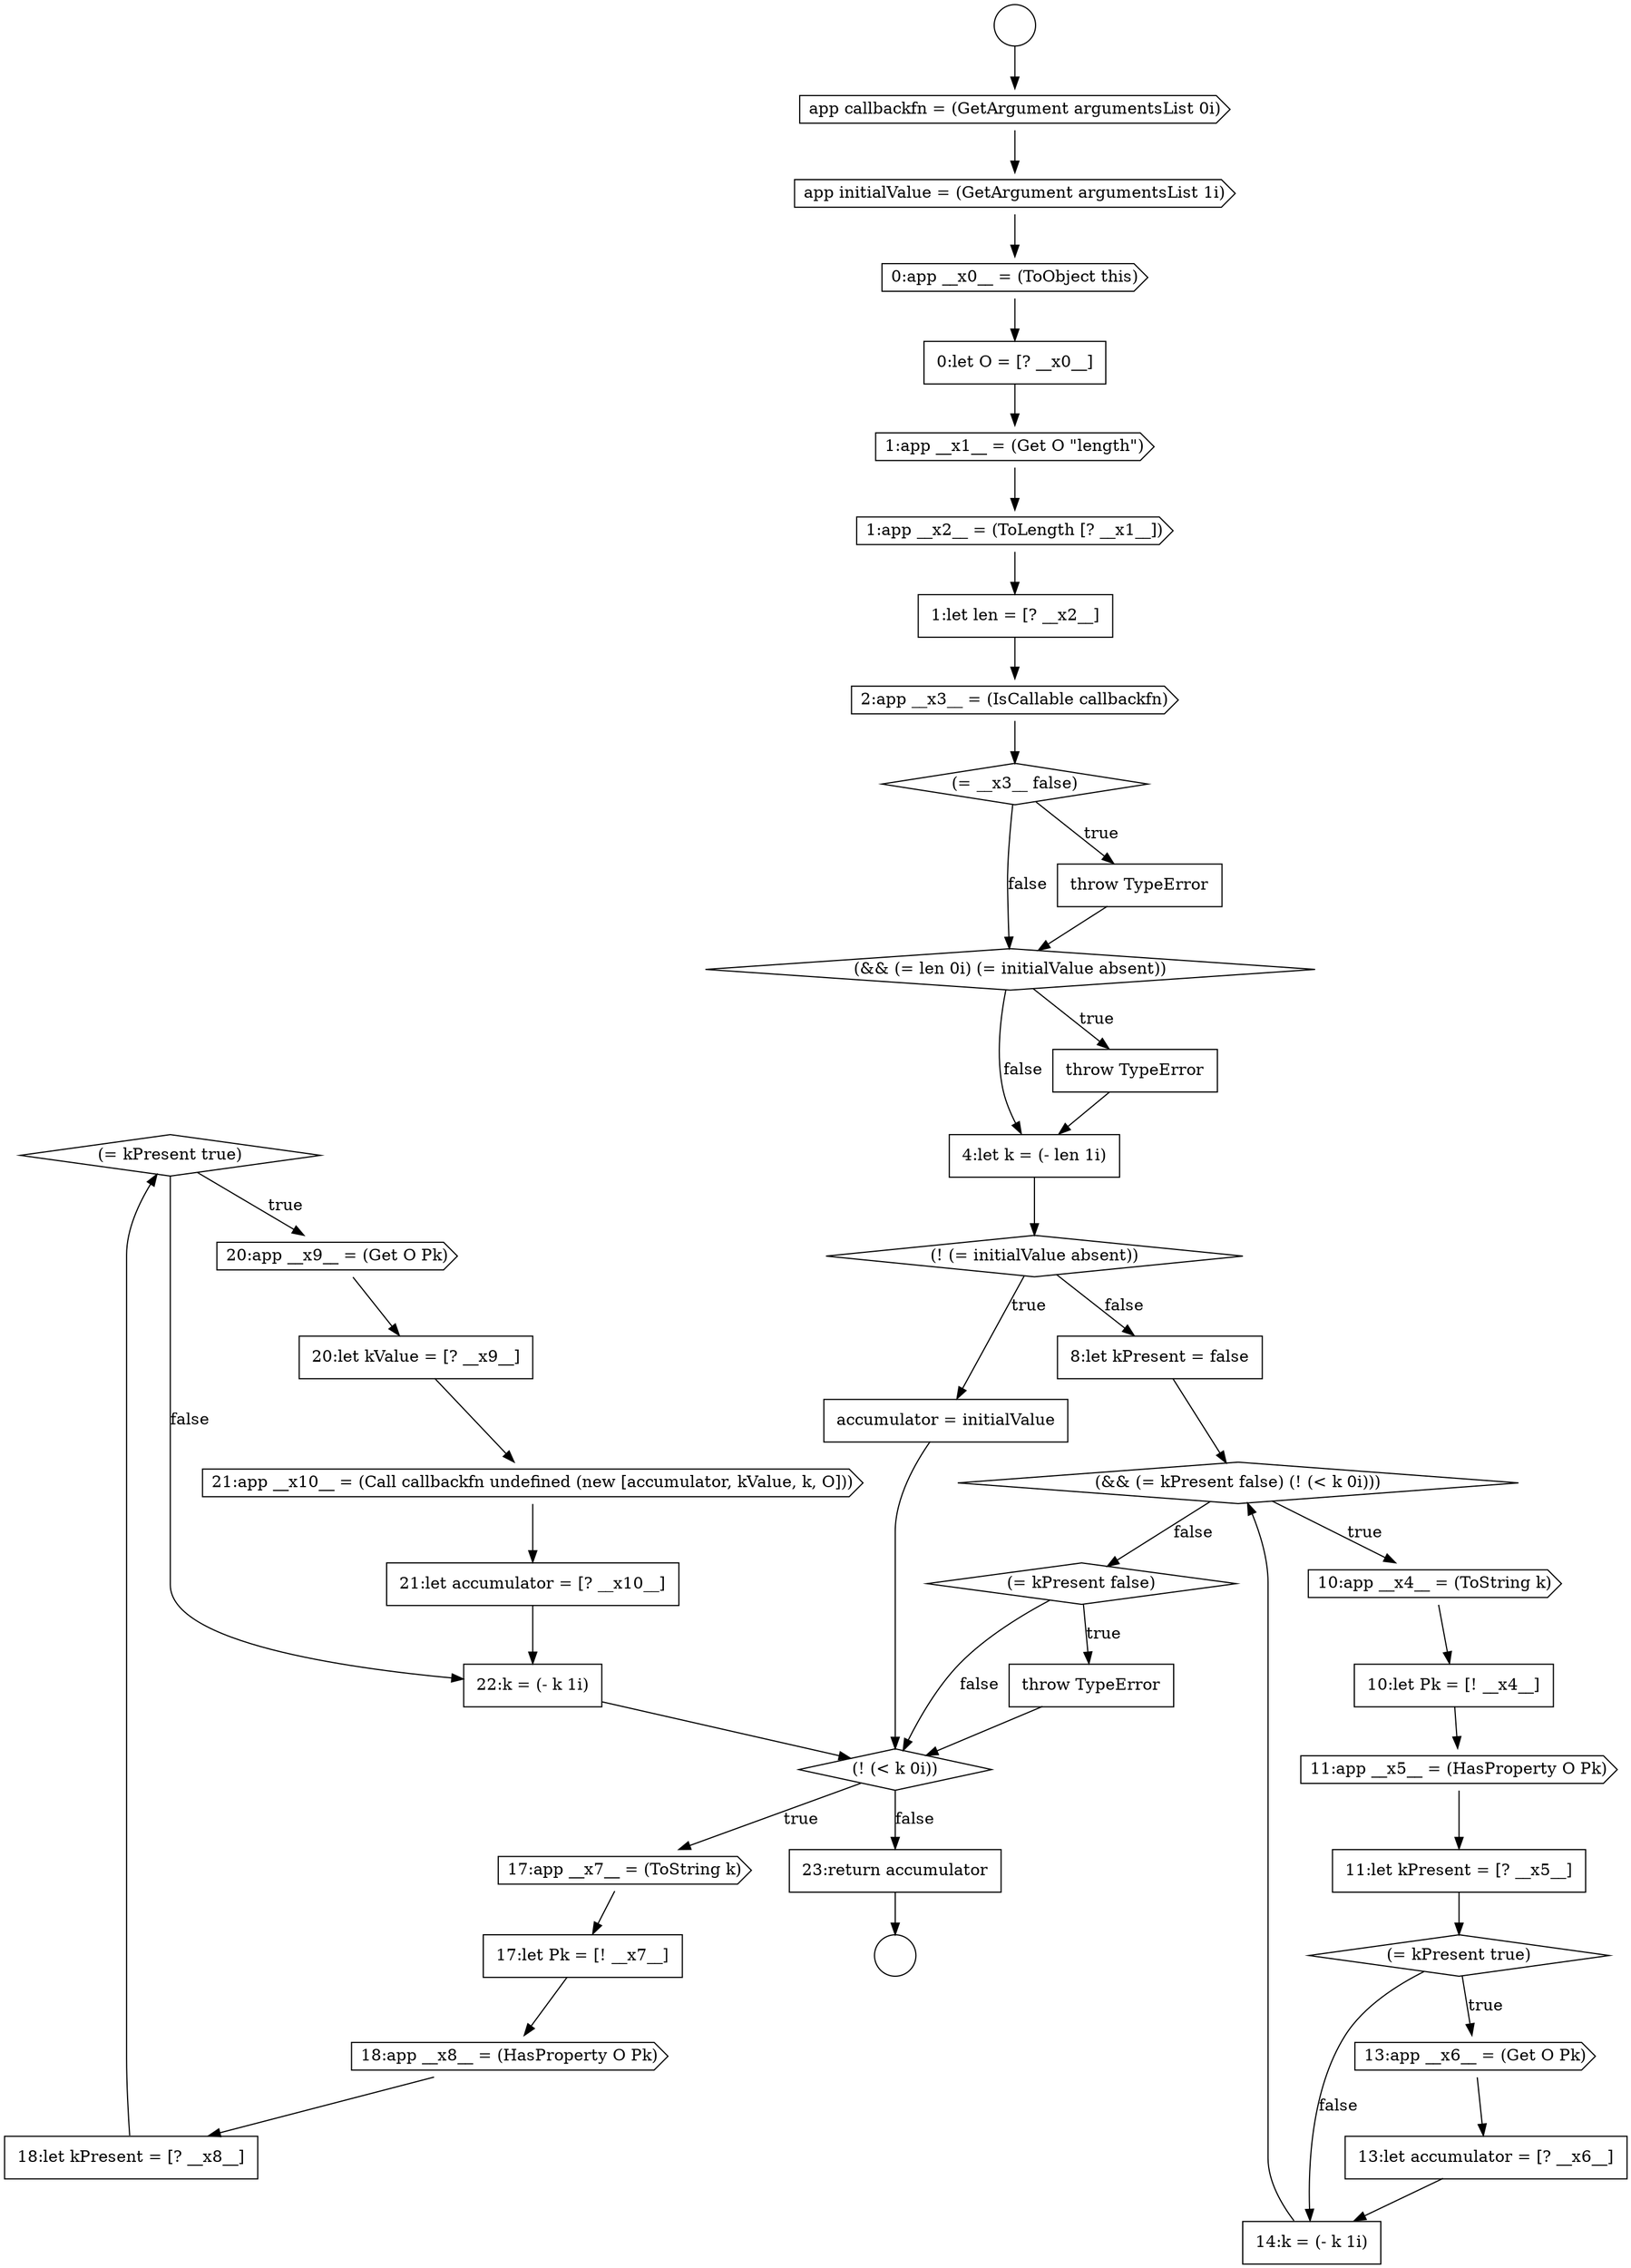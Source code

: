 digraph {
  node14343 [shape=diamond, label=<<font color="black">(= kPresent true)</font>> color="black" fillcolor="white" style=filled]
  node14324 [shape=diamond, label=<<font color="black">(! (= initialValue absent))</font>> color="black" fillcolor="white" style=filled]
  node14347 [shape=none, margin=0, label=<<font color="black">
    <table border="0" cellborder="1" cellspacing="0" cellpadding="10">
      <tr><td align="left">21:let accumulator = [? __x10__]</td></tr>
    </table>
  </font>> color="black" fillcolor="white" style=filled]
  node14342 [shape=none, margin=0, label=<<font color="black">
    <table border="0" cellborder="1" cellspacing="0" cellpadding="10">
      <tr><td align="left">18:let kPresent = [? __x8__]</td></tr>
    </table>
  </font>> color="black" fillcolor="white" style=filled]
  node14323 [shape=none, margin=0, label=<<font color="black">
    <table border="0" cellborder="1" cellspacing="0" cellpadding="10">
      <tr><td align="left">4:let k = (- len 1i)</td></tr>
    </table>
  </font>> color="black" fillcolor="white" style=filled]
  node14335 [shape=none, margin=0, label=<<font color="black">
    <table border="0" cellborder="1" cellspacing="0" cellpadding="10">
      <tr><td align="left">14:k = (- k 1i)</td></tr>
    </table>
  </font>> color="black" fillcolor="white" style=filled]
  node14326 [shape=none, margin=0, label=<<font color="black">
    <table border="0" cellborder="1" cellspacing="0" cellpadding="10">
      <tr><td align="left">8:let kPresent = false</td></tr>
    </table>
  </font>> color="black" fillcolor="white" style=filled]
  node14341 [shape=cds, label=<<font color="black">18:app __x8__ = (HasProperty O Pk)</font>> color="black" fillcolor="white" style=filled]
  node14322 [shape=none, margin=0, label=<<font color="black">
    <table border="0" cellborder="1" cellspacing="0" cellpadding="10">
      <tr><td align="left">throw TypeError</td></tr>
    </table>
  </font>> color="black" fillcolor="white" style=filled]
  node14329 [shape=none, margin=0, label=<<font color="black">
    <table border="0" cellborder="1" cellspacing="0" cellpadding="10">
      <tr><td align="left">10:let Pk = [! __x4__]</td></tr>
    </table>
  </font>> color="black" fillcolor="white" style=filled]
  node14349 [shape=none, margin=0, label=<<font color="black">
    <table border="0" cellborder="1" cellspacing="0" cellpadding="10">
      <tr><td align="left">23:return accumulator</td></tr>
    </table>
  </font>> color="black" fillcolor="white" style=filled]
  node14319 [shape=diamond, label=<<font color="black">(= __x3__ false)</font>> color="black" fillcolor="white" style=filled]
  node14321 [shape=diamond, label=<<font color="black">(&amp;&amp; (= len 0i) (= initialValue absent))</font>> color="black" fillcolor="white" style=filled]
  node14344 [shape=cds, label=<<font color="black">20:app __x9__ = (Get O Pk)</font>> color="black" fillcolor="white" style=filled]
  node14332 [shape=diamond, label=<<font color="black">(= kPresent true)</font>> color="black" fillcolor="white" style=filled]
  node14315 [shape=cds, label=<<font color="black">1:app __x1__ = (Get O &quot;length&quot;)</font>> color="black" fillcolor="white" style=filled]
  node14333 [shape=cds, label=<<font color="black">13:app __x6__ = (Get O Pk)</font>> color="black" fillcolor="white" style=filled]
  node14328 [shape=cds, label=<<font color="black">10:app __x4__ = (ToString k)</font>> color="black" fillcolor="white" style=filled]
  node14331 [shape=none, margin=0, label=<<font color="black">
    <table border="0" cellborder="1" cellspacing="0" cellpadding="10">
      <tr><td align="left">11:let kPresent = [? __x5__]</td></tr>
    </table>
  </font>> color="black" fillcolor="white" style=filled]
  node14334 [shape=none, margin=0, label=<<font color="black">
    <table border="0" cellborder="1" cellspacing="0" cellpadding="10">
      <tr><td align="left">13:let accumulator = [? __x6__]</td></tr>
    </table>
  </font>> color="black" fillcolor="white" style=filled]
  node14316 [shape=cds, label=<<font color="black">1:app __x2__ = (ToLength [? __x1__])</font>> color="black" fillcolor="white" style=filled]
  node14339 [shape=cds, label=<<font color="black">17:app __x7__ = (ToString k)</font>> color="black" fillcolor="white" style=filled]
  node14346 [shape=cds, label=<<font color="black">21:app __x10__ = (Call callbackfn undefined (new [accumulator, kValue, k, O]))</font>> color="black" fillcolor="white" style=filled]
  node14309 [shape=circle label=" " color="black" fillcolor="white" style=filled]
  node14317 [shape=none, margin=0, label=<<font color="black">
    <table border="0" cellborder="1" cellspacing="0" cellpadding="10">
      <tr><td align="left">1:let len = [? __x2__]</td></tr>
    </table>
  </font>> color="black" fillcolor="white" style=filled]
  node14338 [shape=diamond, label=<<font color="black">(! (&lt; k 0i))</font>> color="black" fillcolor="white" style=filled]
  node14327 [shape=diamond, label=<<font color="black">(&amp;&amp; (= kPresent false) (! (&lt; k 0i)))</font>> color="black" fillcolor="white" style=filled]
  node14348 [shape=none, margin=0, label=<<font color="black">
    <table border="0" cellborder="1" cellspacing="0" cellpadding="10">
      <tr><td align="left">22:k = (- k 1i)</td></tr>
    </table>
  </font>> color="black" fillcolor="white" style=filled]
  node14312 [shape=cds, label=<<font color="black">app initialValue = (GetArgument argumentsList 1i)</font>> color="black" fillcolor="white" style=filled]
  node14313 [shape=cds, label=<<font color="black">0:app __x0__ = (ToObject this)</font>> color="black" fillcolor="white" style=filled]
  node14318 [shape=cds, label=<<font color="black">2:app __x3__ = (IsCallable callbackfn)</font>> color="black" fillcolor="white" style=filled]
  node14337 [shape=none, margin=0, label=<<font color="black">
    <table border="0" cellborder="1" cellspacing="0" cellpadding="10">
      <tr><td align="left">throw TypeError</td></tr>
    </table>
  </font>> color="black" fillcolor="white" style=filled]
  node14311 [shape=cds, label=<<font color="black">app callbackfn = (GetArgument argumentsList 0i)</font>> color="black" fillcolor="white" style=filled]
  node14336 [shape=diamond, label=<<font color="black">(= kPresent false)</font>> color="black" fillcolor="white" style=filled]
  node14314 [shape=none, margin=0, label=<<font color="black">
    <table border="0" cellborder="1" cellspacing="0" cellpadding="10">
      <tr><td align="left">0:let O = [? __x0__]</td></tr>
    </table>
  </font>> color="black" fillcolor="white" style=filled]
  node14325 [shape=none, margin=0, label=<<font color="black">
    <table border="0" cellborder="1" cellspacing="0" cellpadding="10">
      <tr><td align="left">accumulator = initialValue</td></tr>
    </table>
  </font>> color="black" fillcolor="white" style=filled]
  node14330 [shape=cds, label=<<font color="black">11:app __x5__ = (HasProperty O Pk)</font>> color="black" fillcolor="white" style=filled]
  node14345 [shape=none, margin=0, label=<<font color="black">
    <table border="0" cellborder="1" cellspacing="0" cellpadding="10">
      <tr><td align="left">20:let kValue = [? __x9__]</td></tr>
    </table>
  </font>> color="black" fillcolor="white" style=filled]
  node14310 [shape=circle label=" " color="black" fillcolor="white" style=filled]
  node14340 [shape=none, margin=0, label=<<font color="black">
    <table border="0" cellborder="1" cellspacing="0" cellpadding="10">
      <tr><td align="left">17:let Pk = [! __x7__]</td></tr>
    </table>
  </font>> color="black" fillcolor="white" style=filled]
  node14320 [shape=none, margin=0, label=<<font color="black">
    <table border="0" cellborder="1" cellspacing="0" cellpadding="10">
      <tr><td align="left">throw TypeError</td></tr>
    </table>
  </font>> color="black" fillcolor="white" style=filled]
  node14330 -> node14331 [ color="black"]
  node14346 -> node14347 [ color="black"]
  node14317 -> node14318 [ color="black"]
  node14312 -> node14313 [ color="black"]
  node14334 -> node14335 [ color="black"]
  node14311 -> node14312 [ color="black"]
  node14338 -> node14339 [label=<<font color="black">true</font>> color="black"]
  node14338 -> node14349 [label=<<font color="black">false</font>> color="black"]
  node14320 -> node14321 [ color="black"]
  node14341 -> node14342 [ color="black"]
  node14347 -> node14348 [ color="black"]
  node14315 -> node14316 [ color="black"]
  node14323 -> node14324 [ color="black"]
  node14331 -> node14332 [ color="black"]
  node14340 -> node14341 [ color="black"]
  node14336 -> node14337 [label=<<font color="black">true</font>> color="black"]
  node14336 -> node14338 [label=<<font color="black">false</font>> color="black"]
  node14318 -> node14319 [ color="black"]
  node14342 -> node14343 [ color="black"]
  node14343 -> node14344 [label=<<font color="black">true</font>> color="black"]
  node14343 -> node14348 [label=<<font color="black">false</font>> color="black"]
  node14335 -> node14327 [ color="black"]
  node14325 -> node14338 [ color="black"]
  node14332 -> node14333 [label=<<font color="black">true</font>> color="black"]
  node14332 -> node14335 [label=<<font color="black">false</font>> color="black"]
  node14314 -> node14315 [ color="black"]
  node14349 -> node14310 [ color="black"]
  node14345 -> node14346 [ color="black"]
  node14321 -> node14322 [label=<<font color="black">true</font>> color="black"]
  node14321 -> node14323 [label=<<font color="black">false</font>> color="black"]
  node14327 -> node14328 [label=<<font color="black">true</font>> color="black"]
  node14327 -> node14336 [label=<<font color="black">false</font>> color="black"]
  node14329 -> node14330 [ color="black"]
  node14328 -> node14329 [ color="black"]
  node14316 -> node14317 [ color="black"]
  node14339 -> node14340 [ color="black"]
  node14322 -> node14323 [ color="black"]
  node14319 -> node14320 [label=<<font color="black">true</font>> color="black"]
  node14319 -> node14321 [label=<<font color="black">false</font>> color="black"]
  node14344 -> node14345 [ color="black"]
  node14309 -> node14311 [ color="black"]
  node14337 -> node14338 [ color="black"]
  node14333 -> node14334 [ color="black"]
  node14348 -> node14338 [ color="black"]
  node14324 -> node14325 [label=<<font color="black">true</font>> color="black"]
  node14324 -> node14326 [label=<<font color="black">false</font>> color="black"]
  node14326 -> node14327 [ color="black"]
  node14313 -> node14314 [ color="black"]
}
